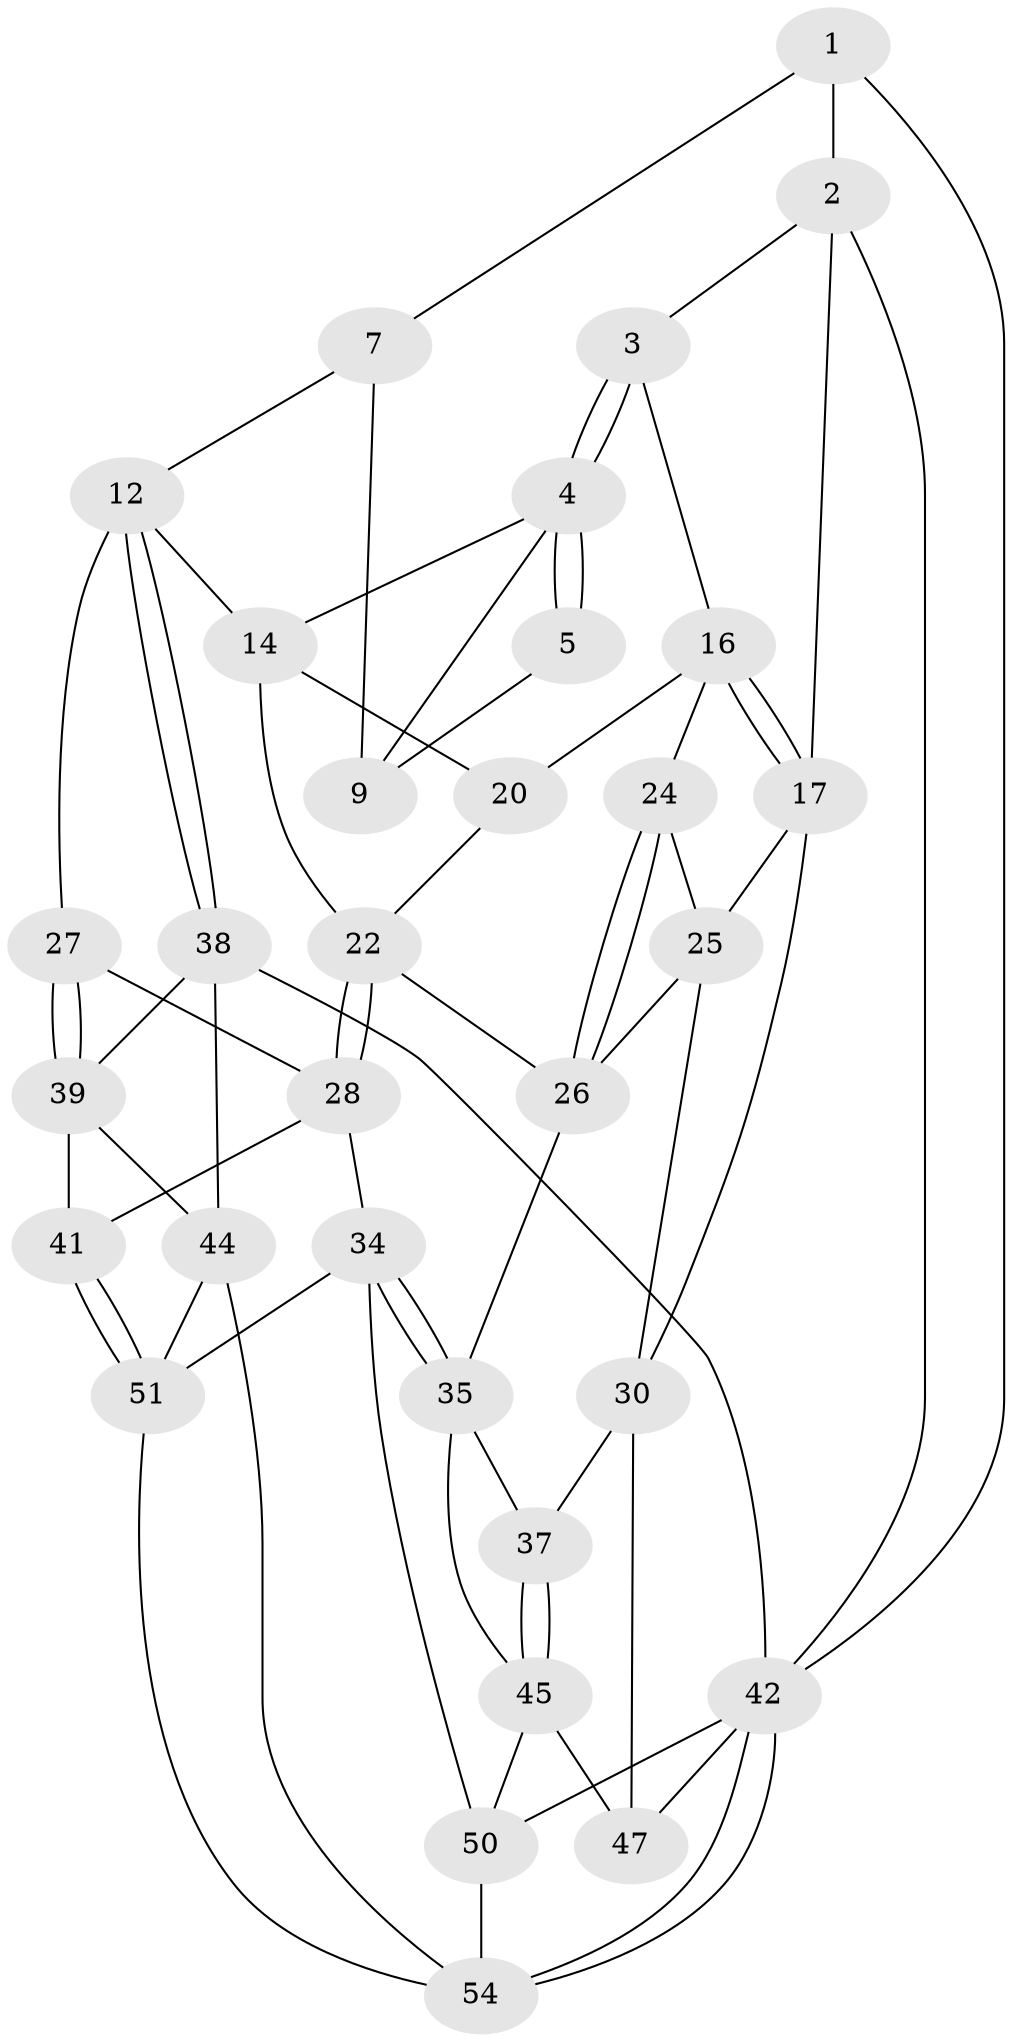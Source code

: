 // original degree distribution, {3: 0.03571428571428571, 4: 0.23214285714285715, 6: 0.19642857142857142, 5: 0.5357142857142857}
// Generated by graph-tools (version 1.1) at 2025/42/03/06/25 10:42:27]
// undirected, 32 vertices, 70 edges
graph export_dot {
graph [start="1"]
  node [color=gray90,style=filled];
  1 [pos="+0.8608232191442564+0",super="+6"];
  2 [pos="+0.286253636964167+0",super="+15"];
  3 [pos="+0.31248642007210364+0"];
  4 [pos="+0.7190529921007577+0.1694742214569096",super="+11"];
  5 [pos="+0.8489588380915847+0"];
  7 [pos="+1+0.27422367581579193",super="+8"];
  9 [pos="+0.8753367330307193+0",super="+10"];
  12 [pos="+1+0.38718626231584713",super="+13"];
  14 [pos="+0.724581852664924+0.27024853967821644",super="+19"];
  16 [pos="+0.31151833791496686+0",super="+21"];
  17 [pos="+0.0680554419882268+0.28397329917788344",super="+18"];
  20 [pos="+0.5383271435041984+0.28453475190821625"];
  22 [pos="+0.524457648208627+0.4940371203885179",super="+23"];
  24 [pos="+0.3496922275044124+0.25957051966588224"];
  25 [pos="+0.25885309442238547+0.36327559795197834",super="+29"];
  26 [pos="+0.47041362474729403+0.47616863932534637",super="+32"];
  27 [pos="+0.7296948150049181+0.4670841592217559"];
  28 [pos="+0.6257777938503349+0.5451537975365819",super="+33"];
  30 [pos="+0.15528765214810966+0.5665879355834024",super="+31"];
  34 [pos="+0.4993970030288342+0.7498152726466468",super="+49"];
  35 [pos="+0.4364836440281279+0.7121196683522509",super="+36"];
  37 [pos="+0.17713790296042758+0.5922155091433274"];
  38 [pos="+1+0.4469925540107362",super="+43"];
  39 [pos="+0.8537608230057667+0.6525601785897999",super="+40"];
  41 [pos="+0.6991668601395389+0.7596211130008858"];
  42 [pos="+1+1",super="+48"];
  44 [pos="+0.869301696783464+0.7739829239003763",super="+53"];
  45 [pos="+0.24149422650083383+0.7331550192766013",super="+46"];
  47 [pos="+0+0.8406394593019642"];
  50 [pos="+0.33734358483164384+1",super="+56"];
  51 [pos="+0.6897182280312006+0.9487552424764855",super="+52"];
  54 [pos="+1+1",super="+55"];
  1 -- 2 [weight=2];
  1 -- 42;
  1 -- 7;
  2 -- 3;
  2 -- 42;
  2 -- 17;
  3 -- 4;
  3 -- 4;
  3 -- 16;
  4 -- 5;
  4 -- 5;
  4 -- 14;
  4 -- 9;
  5 -- 9;
  7 -- 12;
  7 -- 9 [weight=2];
  12 -- 38;
  12 -- 38;
  12 -- 27;
  12 -- 14;
  14 -- 20;
  14 -- 22;
  16 -- 17;
  16 -- 17;
  16 -- 24;
  16 -- 20;
  17 -- 25;
  17 -- 30;
  20 -- 22;
  22 -- 28;
  22 -- 28;
  22 -- 26;
  24 -- 25;
  24 -- 26;
  24 -- 26;
  25 -- 30;
  25 -- 26;
  26 -- 35;
  27 -- 28;
  27 -- 39;
  27 -- 39;
  28 -- 41;
  28 -- 34;
  30 -- 37;
  30 -- 47;
  34 -- 35;
  34 -- 35;
  34 -- 51;
  34 -- 50;
  35 -- 45;
  35 -- 37;
  37 -- 45;
  37 -- 45;
  38 -- 39;
  38 -- 42;
  38 -- 44;
  39 -- 41;
  39 -- 44;
  41 -- 51;
  41 -- 51;
  42 -- 54;
  42 -- 54;
  42 -- 47;
  42 -- 50;
  44 -- 51;
  44 -- 54;
  45 -- 50;
  45 -- 47;
  50 -- 54;
  51 -- 54;
}
